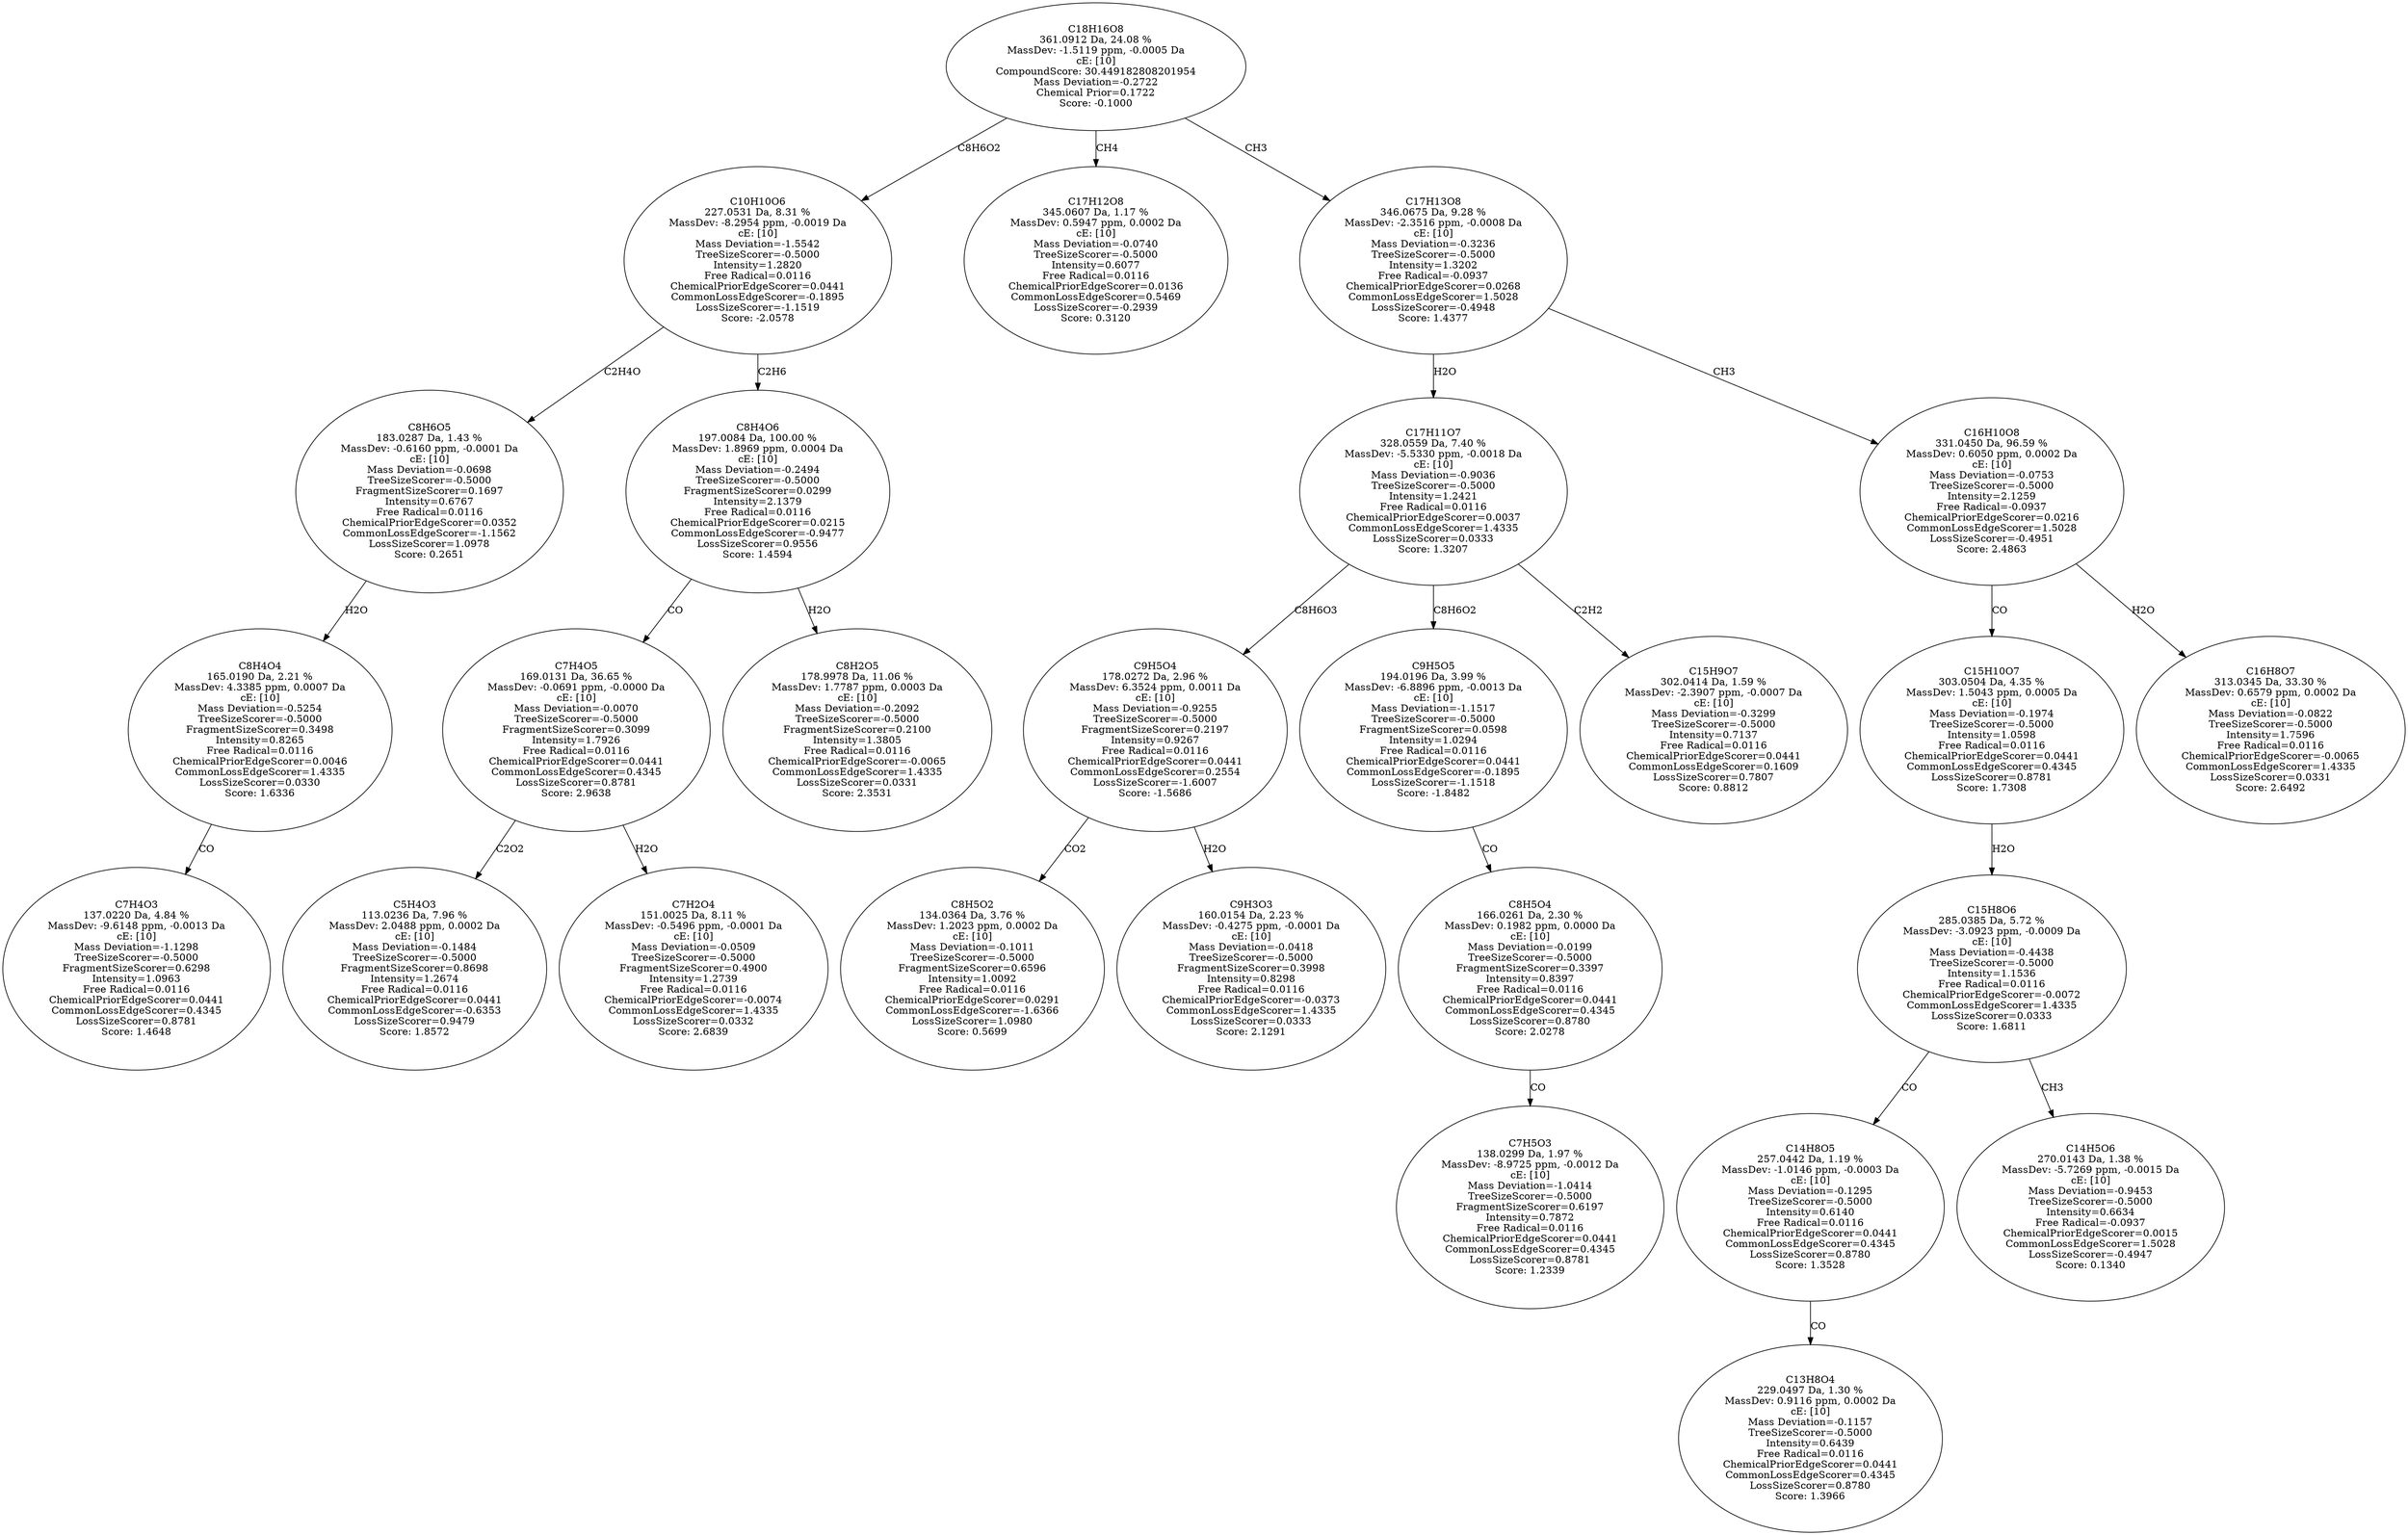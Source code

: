 strict digraph {
v1 [label="C7H4O3\n137.0220 Da, 4.84 %\nMassDev: -9.6148 ppm, -0.0013 Da\ncE: [10]\nMass Deviation=-1.1298\nTreeSizeScorer=-0.5000\nFragmentSizeScorer=0.6298\nIntensity=1.0963\nFree Radical=0.0116\nChemicalPriorEdgeScorer=0.0441\nCommonLossEdgeScorer=0.4345\nLossSizeScorer=0.8781\nScore: 1.4648"];
v2 [label="C8H4O4\n165.0190 Da, 2.21 %\nMassDev: 4.3385 ppm, 0.0007 Da\ncE: [10]\nMass Deviation=-0.5254\nTreeSizeScorer=-0.5000\nFragmentSizeScorer=0.3498\nIntensity=0.8265\nFree Radical=0.0116\nChemicalPriorEdgeScorer=0.0046\nCommonLossEdgeScorer=1.4335\nLossSizeScorer=0.0330\nScore: 1.6336"];
v3 [label="C8H6O5\n183.0287 Da, 1.43 %\nMassDev: -0.6160 ppm, -0.0001 Da\ncE: [10]\nMass Deviation=-0.0698\nTreeSizeScorer=-0.5000\nFragmentSizeScorer=0.1697\nIntensity=0.6767\nFree Radical=0.0116\nChemicalPriorEdgeScorer=0.0352\nCommonLossEdgeScorer=-1.1562\nLossSizeScorer=1.0978\nScore: 0.2651"];
v4 [label="C5H4O3\n113.0236 Da, 7.96 %\nMassDev: 2.0488 ppm, 0.0002 Da\ncE: [10]\nMass Deviation=-0.1484\nTreeSizeScorer=-0.5000\nFragmentSizeScorer=0.8698\nIntensity=1.2674\nFree Radical=0.0116\nChemicalPriorEdgeScorer=0.0441\nCommonLossEdgeScorer=-0.6353\nLossSizeScorer=0.9479\nScore: 1.8572"];
v5 [label="C7H2O4\n151.0025 Da, 8.11 %\nMassDev: -0.5496 ppm, -0.0001 Da\ncE: [10]\nMass Deviation=-0.0509\nTreeSizeScorer=-0.5000\nFragmentSizeScorer=0.4900\nIntensity=1.2739\nFree Radical=0.0116\nChemicalPriorEdgeScorer=-0.0074\nCommonLossEdgeScorer=1.4335\nLossSizeScorer=0.0332\nScore: 2.6839"];
v6 [label="C7H4O5\n169.0131 Da, 36.65 %\nMassDev: -0.0691 ppm, -0.0000 Da\ncE: [10]\nMass Deviation=-0.0070\nTreeSizeScorer=-0.5000\nFragmentSizeScorer=0.3099\nIntensity=1.7926\nFree Radical=0.0116\nChemicalPriorEdgeScorer=0.0441\nCommonLossEdgeScorer=0.4345\nLossSizeScorer=0.8781\nScore: 2.9638"];
v7 [label="C8H2O5\n178.9978 Da, 11.06 %\nMassDev: 1.7787 ppm, 0.0003 Da\ncE: [10]\nMass Deviation=-0.2092\nTreeSizeScorer=-0.5000\nFragmentSizeScorer=0.2100\nIntensity=1.3805\nFree Radical=0.0116\nChemicalPriorEdgeScorer=-0.0065\nCommonLossEdgeScorer=1.4335\nLossSizeScorer=0.0331\nScore: 2.3531"];
v8 [label="C8H4O6\n197.0084 Da, 100.00 %\nMassDev: 1.8969 ppm, 0.0004 Da\ncE: [10]\nMass Deviation=-0.2494\nTreeSizeScorer=-0.5000\nFragmentSizeScorer=0.0299\nIntensity=2.1379\nFree Radical=0.0116\nChemicalPriorEdgeScorer=0.0215\nCommonLossEdgeScorer=-0.9477\nLossSizeScorer=0.9556\nScore: 1.4594"];
v9 [label="C10H10O6\n227.0531 Da, 8.31 %\nMassDev: -8.2954 ppm, -0.0019 Da\ncE: [10]\nMass Deviation=-1.5542\nTreeSizeScorer=-0.5000\nIntensity=1.2820\nFree Radical=0.0116\nChemicalPriorEdgeScorer=0.0441\nCommonLossEdgeScorer=-0.1895\nLossSizeScorer=-1.1519\nScore: -2.0578"];
v10 [label="C17H12O8\n345.0607 Da, 1.17 %\nMassDev: 0.5947 ppm, 0.0002 Da\ncE: [10]\nMass Deviation=-0.0740\nTreeSizeScorer=-0.5000\nIntensity=0.6077\nFree Radical=0.0116\nChemicalPriorEdgeScorer=0.0136\nCommonLossEdgeScorer=0.5469\nLossSizeScorer=-0.2939\nScore: 0.3120"];
v11 [label="C8H5O2\n134.0364 Da, 3.76 %\nMassDev: 1.2023 ppm, 0.0002 Da\ncE: [10]\nMass Deviation=-0.1011\nTreeSizeScorer=-0.5000\nFragmentSizeScorer=0.6596\nIntensity=1.0092\nFree Radical=0.0116\nChemicalPriorEdgeScorer=0.0291\nCommonLossEdgeScorer=-1.6366\nLossSizeScorer=1.0980\nScore: 0.5699"];
v12 [label="C9H3O3\n160.0154 Da, 2.23 %\nMassDev: -0.4275 ppm, -0.0001 Da\ncE: [10]\nMass Deviation=-0.0418\nTreeSizeScorer=-0.5000\nFragmentSizeScorer=0.3998\nIntensity=0.8298\nFree Radical=0.0116\nChemicalPriorEdgeScorer=-0.0373\nCommonLossEdgeScorer=1.4335\nLossSizeScorer=0.0333\nScore: 2.1291"];
v13 [label="C9H5O4\n178.0272 Da, 2.96 %\nMassDev: 6.3524 ppm, 0.0011 Da\ncE: [10]\nMass Deviation=-0.9255\nTreeSizeScorer=-0.5000\nFragmentSizeScorer=0.2197\nIntensity=0.9267\nFree Radical=0.0116\nChemicalPriorEdgeScorer=0.0441\nCommonLossEdgeScorer=0.2554\nLossSizeScorer=-1.6007\nScore: -1.5686"];
v14 [label="C7H5O3\n138.0299 Da, 1.97 %\nMassDev: -8.9725 ppm, -0.0012 Da\ncE: [10]\nMass Deviation=-1.0414\nTreeSizeScorer=-0.5000\nFragmentSizeScorer=0.6197\nIntensity=0.7872\nFree Radical=0.0116\nChemicalPriorEdgeScorer=0.0441\nCommonLossEdgeScorer=0.4345\nLossSizeScorer=0.8781\nScore: 1.2339"];
v15 [label="C8H5O4\n166.0261 Da, 2.30 %\nMassDev: 0.1982 ppm, 0.0000 Da\ncE: [10]\nMass Deviation=-0.0199\nTreeSizeScorer=-0.5000\nFragmentSizeScorer=0.3397\nIntensity=0.8397\nFree Radical=0.0116\nChemicalPriorEdgeScorer=0.0441\nCommonLossEdgeScorer=0.4345\nLossSizeScorer=0.8780\nScore: 2.0278"];
v16 [label="C9H5O5\n194.0196 Da, 3.99 %\nMassDev: -6.8896 ppm, -0.0013 Da\ncE: [10]\nMass Deviation=-1.1517\nTreeSizeScorer=-0.5000\nFragmentSizeScorer=0.0598\nIntensity=1.0294\nFree Radical=0.0116\nChemicalPriorEdgeScorer=0.0441\nCommonLossEdgeScorer=-0.1895\nLossSizeScorer=-1.1518\nScore: -1.8482"];
v17 [label="C15H9O7\n302.0414 Da, 1.59 %\nMassDev: -2.3907 ppm, -0.0007 Da\ncE: [10]\nMass Deviation=-0.3299\nTreeSizeScorer=-0.5000\nIntensity=0.7137\nFree Radical=0.0116\nChemicalPriorEdgeScorer=0.0441\nCommonLossEdgeScorer=0.1609\nLossSizeScorer=0.7807\nScore: 0.8812"];
v18 [label="C17H11O7\n328.0559 Da, 7.40 %\nMassDev: -5.5330 ppm, -0.0018 Da\ncE: [10]\nMass Deviation=-0.9036\nTreeSizeScorer=-0.5000\nIntensity=1.2421\nFree Radical=0.0116\nChemicalPriorEdgeScorer=0.0037\nCommonLossEdgeScorer=1.4335\nLossSizeScorer=0.0333\nScore: 1.3207"];
v19 [label="C13H8O4\n229.0497 Da, 1.30 %\nMassDev: 0.9116 ppm, 0.0002 Da\ncE: [10]\nMass Deviation=-0.1157\nTreeSizeScorer=-0.5000\nIntensity=0.6439\nFree Radical=0.0116\nChemicalPriorEdgeScorer=0.0441\nCommonLossEdgeScorer=0.4345\nLossSizeScorer=0.8780\nScore: 1.3966"];
v20 [label="C14H8O5\n257.0442 Da, 1.19 %\nMassDev: -1.0146 ppm, -0.0003 Da\ncE: [10]\nMass Deviation=-0.1295\nTreeSizeScorer=-0.5000\nIntensity=0.6140\nFree Radical=0.0116\nChemicalPriorEdgeScorer=0.0441\nCommonLossEdgeScorer=0.4345\nLossSizeScorer=0.8780\nScore: 1.3528"];
v21 [label="C14H5O6\n270.0143 Da, 1.38 %\nMassDev: -5.7269 ppm, -0.0015 Da\ncE: [10]\nMass Deviation=-0.9453\nTreeSizeScorer=-0.5000\nIntensity=0.6634\nFree Radical=-0.0937\nChemicalPriorEdgeScorer=0.0015\nCommonLossEdgeScorer=1.5028\nLossSizeScorer=-0.4947\nScore: 0.1340"];
v22 [label="C15H8O6\n285.0385 Da, 5.72 %\nMassDev: -3.0923 ppm, -0.0009 Da\ncE: [10]\nMass Deviation=-0.4438\nTreeSizeScorer=-0.5000\nIntensity=1.1536\nFree Radical=0.0116\nChemicalPriorEdgeScorer=-0.0072\nCommonLossEdgeScorer=1.4335\nLossSizeScorer=0.0333\nScore: 1.6811"];
v23 [label="C15H10O7\n303.0504 Da, 4.35 %\nMassDev: 1.5043 ppm, 0.0005 Da\ncE: [10]\nMass Deviation=-0.1974\nTreeSizeScorer=-0.5000\nIntensity=1.0598\nFree Radical=0.0116\nChemicalPriorEdgeScorer=0.0441\nCommonLossEdgeScorer=0.4345\nLossSizeScorer=0.8781\nScore: 1.7308"];
v24 [label="C16H8O7\n313.0345 Da, 33.30 %\nMassDev: 0.6579 ppm, 0.0002 Da\ncE: [10]\nMass Deviation=-0.0822\nTreeSizeScorer=-0.5000\nIntensity=1.7596\nFree Radical=0.0116\nChemicalPriorEdgeScorer=-0.0065\nCommonLossEdgeScorer=1.4335\nLossSizeScorer=0.0331\nScore: 2.6492"];
v25 [label="C16H10O8\n331.0450 Da, 96.59 %\nMassDev: 0.6050 ppm, 0.0002 Da\ncE: [10]\nMass Deviation=-0.0753\nTreeSizeScorer=-0.5000\nIntensity=2.1259\nFree Radical=-0.0937\nChemicalPriorEdgeScorer=0.0216\nCommonLossEdgeScorer=1.5028\nLossSizeScorer=-0.4951\nScore: 2.4863"];
v26 [label="C17H13O8\n346.0675 Da, 9.28 %\nMassDev: -2.3516 ppm, -0.0008 Da\ncE: [10]\nMass Deviation=-0.3236\nTreeSizeScorer=-0.5000\nIntensity=1.3202\nFree Radical=-0.0937\nChemicalPriorEdgeScorer=0.0268\nCommonLossEdgeScorer=1.5028\nLossSizeScorer=-0.4948\nScore: 1.4377"];
v27 [label="C18H16O8\n361.0912 Da, 24.08 %\nMassDev: -1.5119 ppm, -0.0005 Da\ncE: [10]\nCompoundScore: 30.449182808201954\nMass Deviation=-0.2722\nChemical Prior=0.1722\nScore: -0.1000"];
v2 -> v1 [label="CO"];
v3 -> v2 [label="H2O"];
v9 -> v3 [label="C2H4O"];
v6 -> v4 [label="C2O2"];
v6 -> v5 [label="H2O"];
v8 -> v6 [label="CO"];
v8 -> v7 [label="H2O"];
v9 -> v8 [label="C2H6"];
v27 -> v9 [label="C8H6O2"];
v27 -> v10 [label="CH4"];
v13 -> v11 [label="CO2"];
v13 -> v12 [label="H2O"];
v18 -> v13 [label="C8H6O3"];
v15 -> v14 [label="CO"];
v16 -> v15 [label="CO"];
v18 -> v16 [label="C8H6O2"];
v18 -> v17 [label="C2H2"];
v26 -> v18 [label="H2O"];
v20 -> v19 [label="CO"];
v22 -> v20 [label="CO"];
v22 -> v21 [label="CH3"];
v23 -> v22 [label="H2O"];
v25 -> v23 [label="CO"];
v25 -> v24 [label="H2O"];
v26 -> v25 [label="CH3"];
v27 -> v26 [label="CH3"];
}